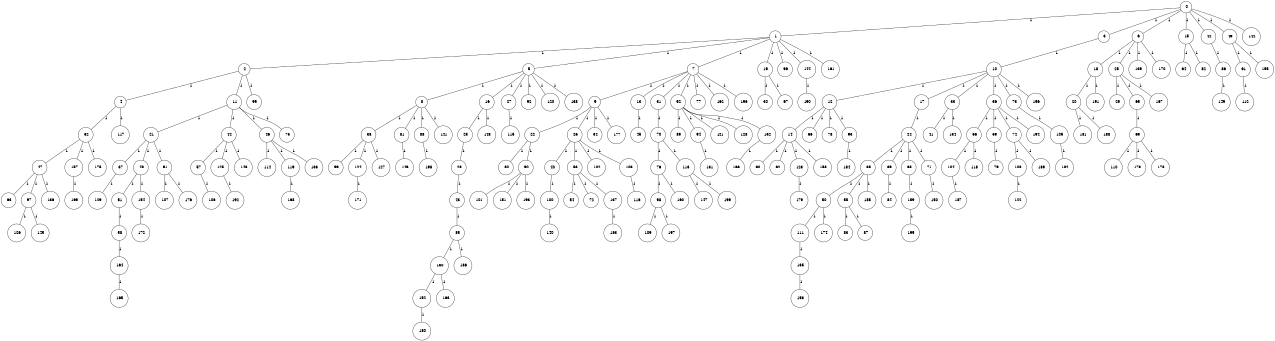 graph G {
size="8.5,11;"
ratio = "expand;"
fixedsize="true;"
overlap="scale;"
node[shape=circle,width=.12,hight=.12,fontsize=12]
edge[fontsize=12]

0[label=" 0" color=black, pos="1.525477,2.4725886!"];
1[label=" 1" color=black, pos="2.0490294,0.016696818!"];
2[label=" 2" color=black, pos="0.98001791,2.6469312!"];
3[label=" 3" color=black, pos="1.3293666,2.0029185!"];
4[label=" 4" color=black, pos="2.845968,0.1120617!"];
5[label=" 5" color=black, pos="2.2258589,2.5405728!"];
6[label=" 6" color=black, pos="2.6156936,0.083657552!"];
7[label=" 7" color=black, pos="0.41558462,2.2428582!"];
8[label=" 8" color=black, pos="1.2831596,1.399208!"];
9[label=" 9" color=black, pos="0.66347539,2.7687583!"];
10[label=" 10" color=black, pos="0.27752402,1.5291274!"];
11[label=" 11" color=black, pos="2.9098665,2.6487819!"];
12[label=" 12" color=black, pos="2.5448791,0.25231382!"];
13[label=" 13" color=black, pos="2.614073,2.1153422!"];
14[label=" 14" color=black, pos="1.8171613,2.4631398!"];
15[label=" 15" color=black, pos="2.9952031,1.1738075!"];
16[label=" 16" color=black, pos="2.4214447,0.61055175!"];
17[label=" 17" color=black, pos="2.9889203,1.7284134!"];
18[label=" 18" color=black, pos="0.79499952,2.8733349!"];
19[label=" 19" color=black, pos="1.7895867,2.4607005!"];
20[label=" 20" color=black, pos="0.28296039,1.1052038!"];
21[label=" 21" color=black, pos="1.5059009,2.1268!"];
22[label=" 22" color=black, pos="0.41954568,1.5558082!"];
23[label=" 23" color=black, pos="2.2959377,2.6931114!"];
24[label=" 24" color=black, pos="0.30263119,0.80230249!"];
25[label=" 25" color=black, pos="1.6829732,2.5579957!"];
26[label=" 26" color=black, pos="2.7882567,2.1828387!"];
27[label=" 27" color=black, pos="0.95344736,2.9123091!"];
28[label=" 28" color=black, pos="1.3565535,2.1334411!"];
29[label=" 29" color=black, pos="0.23805877,2.1855167!"];
30[label=" 30" color=black, pos="1.8501808,0.072353181!"];
31[label=" 31" color=black, pos="1.4709406,1.8635009!"];
32[label=" 32" color=black, pos="0.069127769,1.0651233!"];
33[label=" 33" color=black, pos="0.19651929,1.2300737!"];
34[label=" 34" color=black, pos="1.0544496,1.5626193!"];
35[label=" 35" color=black, pos="1.0564517,1.2443047!"];
36[label=" 36" color=black, pos="0.49244122,2.2754597!"];
37[label=" 37" color=black, pos="0.63798694,2.3881044!"];
38[label=" 38" color=black, pos="0.20230134,1.6342863!"];
39[label=" 39" color=black, pos="0.22592222,1.4468138!"];
40[label=" 40" color=black, pos="2.1635906,1.047151!"];
41[label=" 41" color=black, pos="2.1350561,1.3448858!"];
42[label=" 42" color=black, pos="1.6901371,0.1974026!"];
43[label=" 43" color=black, pos="1.3824335,0.15959396!"];
44[label=" 44" color=black, pos="0.81945312,2.6053747!"];
45[label=" 45" color=black, pos="2.89603,1.9456078!"];
46[label=" 46" color=black, pos="2.4539368,0.77157335!"];
47[label=" 47" color=black, pos="1.0776813,2.974909!"];
48[label=" 48" color=black, pos="0.73032423,2.6013818!"];
49[label=" 49" color=black, pos="0.29928468,0.054885974!"];
50[label=" 50" color=black, pos="1.8537728,1.7360106!"];
51[label=" 51" color=black, pos="0.69399586,1.1110811!"];
52[label=" 52" color=black, pos="0.33065814,2.970889!"];
53[label=" 53" color=black, pos="1.709935,0.32501956!"];
54[label=" 54" color=black, pos="2.496391,2.8437309!"];
55[label=" 55" color=black, pos="0.31498007,2.8153443!"];
56[label=" 56" color=black, pos="2.8406999,1.9106846!"];
57[label=" 57" color=black, pos="0.36299372,0.12940639!"];
58[label=" 58" color=black, pos="0.21785916,2.4529729!"];
59[label=" 59" color=black, pos="2.7610215,0.425304!"];
60[label=" 60" color=black, pos="0.28050983,1.3183678!"];
61[label=" 61" color=black, pos="1.3126899,1.1543167!"];
62[label=" 62" color=black, pos="0.73998027,1.3831532!"];
63[label=" 63" color=black, pos="0.81668752,0.10026464!"];
64[label=" 64" color=black, pos="0.61522355,2.797372!"];
65[label=" 65" color=black, pos="1.9765198,1.1949838!"];
66[label=" 66" color=black, pos="2.7921954,2.106234!"];
67[label=" 67" color=black, pos="2.2120107,0.64489644!"];
68[label=" 68" color=black, pos="0.92773105,0.48296538!"];
69[label=" 69" color=black, pos="2.6066516,0.049501839!"];
70[label=" 70" color=black, pos="0.63532971,2.4015922!"];
71[label=" 71" color=black, pos="2.6311525,0.10940468!"];
72[label=" 72" color=black, pos="0.51280608,1.2245934!"];
73[label=" 73" color=black, pos="1.8335551,0.68370493!"];
74[label=" 74" color=black, pos="0.067533867,1.1789674!"];
75[label=" 75" color=black, pos="1.321477,2.7720651!"];
76[label=" 76" color=black, pos="1.787128,2.489629!"];
77[label=" 77" color=black, pos="2.8923125,1.7404115!"];
78[label=" 78" color=black, pos="1.9717859,1.9796595!"];
79[label=" 79" color=black, pos="0.64386046,2.8493145!"];
80[label=" 80" color=black, pos="0.99584088,0.64599245!"];
81[label=" 81" color=black, pos="1.4934851,2.4551465!"];
82[label=" 82" color=black, pos="0.11963633,0.84056349!"];
83[label=" 83" color=black, pos="2.4579777,2.6903213!"];
84[label=" 84" color=black, pos="0.86765897,2.6388853!"];
85[label=" 85" color=black, pos="1.7190811,2.2876138!"];
86[label=" 86" color=black, pos="1.5213004,1.2938055!"];
87[label=" 87" color=black, pos="1.3563374,2.3218274!"];
88[label=" 88" color=black, pos="1.2170279,2.1815743!"];
89[label=" 89" color=black, pos="2.2975172,2.2715319!"];
90[label=" 90" color=black, pos="1.2708347,2.8582669!"];
91[label=" 91" color=black, pos="0.72472392,2.9739181!"];
92[label=" 92" color=black, pos="0.72853855,0.35235439!"];
93[label=" 93" color=black, pos="2.9921002,2.1384867!"];
94[label=" 94" color=black, pos="2.9072414,2.6785615!"];
95[label=" 95" color=black, pos="2.5754121,1.6157571!"];
96[label=" 96" color=black, pos="1.9682087,1.502953!"];
97[label=" 97" color=black, pos="1.4340522,2.6828795!"];
98[label=" 98" color=black, pos="1.8865802,0.43369933!"];
99[label=" 99" color=black, pos="2.0897346,0.20368704!"];
100[label=" 100" color=black, pos="1.0204209,0.26589285!"];
101[label=" 101" color=black, pos="0.19600958,2.5259217!"];
102[label=" 102" color=black, pos="1.8366717,1.3668298!"];
103[label=" 103" color=black, pos="2.2048721,1.2045239!"];
104[label=" 104" color=black, pos="2.7799182,1.4388068!"];
105[label=" 105" color=black, pos="0.48196168,1.9188573!"];
106[label=" 106" color=black, pos="2.6628327,2.9798461!"];
107[label=" 107" color=black, pos="0.76017409,2.5708404!"];
108[label=" 108" color=black, pos="2.7395745,2.7931161!"];
109[label=" 109" color=black, pos="0.24111284,1.0388351!"];
110[label=" 110" color=black, pos="0.52352101,1.4898684!"];
111[label=" 111" color=black, pos="2.3882517,0.90147389!"];
112[label=" 112" color=black, pos="2.4018691,0.38214025!"];
113[label=" 113" color=black, pos="0.46196692,0.25237266!"];
114[label=" 114" color=black, pos="2.6535542,2.8773669!"];
115[label=" 115" color=black, pos="0.41575184,2.1943233!"];
116[label=" 116" color=black, pos="2.2849406,1.0909105!"];
117[label=" 117" color=black, pos="2.3064772,2.603838!"];
118[label=" 118" color=black, pos="2.5354104,0.55839127!"];
119[label=" 119" color=black, pos="2.7880986,2.091832!"];
120[label=" 120" color=black, pos="2.8001458,0.073798426!"];
121[label=" 121" color=black, pos="0.77496978,0.3869123!"];
122[label=" 122" color=black, pos="0.55838981,2.8422522!"];
123[label=" 123" color=black, pos="0.71248645,1.129468!"];
124[label=" 124" color=black, pos="1.0240149,1.5234804!"];
125[label=" 125" color=black, pos="1.3501241,0.16049021!"];
126[label=" 126" color=black, pos="1.2210248,1.8091967!"];
127[label=" 127" color=black, pos="2.1787466,0.19909104!"];
128[label=" 128" color=black, pos="1.3750009,0.24100516!"];
129[label=" 129" color=black, pos="1.5990606,2.5784946!"];
130[label=" 130" color=black, pos="1.8921966,0.13159202!"];
131[label=" 131" color=black, pos="1.4573224,2.6021101!"];
132[label=" 132" color=black, pos="1.4814386,0.81182927!"];
133[label=" 133" color=black, pos="2.2529089,1.7170972!"];
134[label=" 134" color=black, pos="0.69120096,0.48305703!"];
135[label=" 135" color=black, pos="2.4273226,0.84884004!"];
136[label=" 136" color=black, pos="1.9550376,1.9522941!"];
137[label=" 137" color=black, pos="2.7177627,2.7115485!"];
138[label=" 138" color=black, pos="0.95153554,0.21464235!"];
139[label=" 139" color=black, pos="2.1042005,2.8901952!"];
140[label=" 140" color=black, pos="1.942343,2.4172018!"];
141[label=" 141" color=black, pos="0.6743439,1.6691855!"];
142[label=" 142" color=black, pos="0.66059295,2.2354924!"];
143[label=" 143" color=black, pos="1.8343907,1.8902389!"];
144[label=" 144" color=black, pos="1.1741777,2.3435263!"];
145[label=" 145" color=black, pos="2.3733217,0.50189963!"];
146[label=" 146" color=black, pos="2.8982153,2.7337151!"];
147[label=" 147" color=black, pos="1.5332944,1.5880549!"];
148[label=" 148" color=black, pos="1.3259347,0.67088926!"];
149[label=" 149" color=black, pos="1.1395558,2.3658234!"];
150[label=" 150" color=black, pos="0.49231738,2.8880642!"];
151[label=" 151" color=black, pos="2.6856484,1.1161362!"];
152[label=" 152" color=black, pos="2.6208361,0.75176641!"];
153[label=" 153" color=black, pos="1.5147374,1.319015!"];
154[label=" 154" color=black, pos="0.97020803,0.41536845!"];
155[label=" 155" color=black, pos="0.67664038,0.97913984!"];
156[label=" 156" color=black, pos="0.0086800912,0.0028536622!"];
157[label=" 157" color=black, pos="1.9901039,1.9483845!"];
158[label=" 158" color=black, pos="2.969993,1.8091293!"];
159[label=" 159" color=black, pos="2.6147519,2.5154674!"];
160[label=" 160" color=black, pos="2.3849281,0.22974572!"];
161[label=" 161" color=black, pos="2.5208999,1.3126181!"];
162[label=" 162" color=black, pos="2.6014908,2.9946104!"];
163[label=" 163" color=black, pos="1.73141,1.2807062!"];
164[label=" 164" color=black, pos="0.62377934,0.88832589!"];
165[label=" 165" color=black, pos="2.652237,1.0963045!"];
166[label=" 166" color=black, pos="0.67315918,0.2778714!"];
167[label=" 167" color=black, pos="0.83069945,0.52349899!"];
168[label=" 168" color=black, pos="0.060572708,0.11529309!"];
169[label=" 169" color=black, pos="0.30200541,0.072580553!"];
170[label=" 170" color=black, pos="2.1558978,0.18162738!"];
171[label=" 171" color=black, pos="0.040941189,1.6273978!"];
172[label=" 172" color=black, pos="2.7458935,1.2786038!"];
173[label=" 173" color=black, pos="2.3524341,0.020360555!"];
174[label=" 174" color=black, pos="1.2803422,1.3135044!"];
175[label=" 175" color=black, pos="0.091570805,0.32666922!"];
176[label=" 176" color=black, pos="2.5902481,2.7336161!"];
177[label=" 177" color=black, pos="0.86987353,0.79574967!"];
178[label=" 178" color=black, pos="1.8733876,0.91307909!"];
179[label=" 179" color=black, pos="2.4397107,1.5790493!"];
180[label=" 180" color=black, pos="2.0562006,2.5837347!"];
181[label=" 181" color=black, pos="0.23256143,2.434228!"];
182[label=" 182" color=black, pos="2.9023272,0.62394523!"];
183[label=" 183" color=black, pos="1.5847357,1.1460416!"];
184[label=" 184" color=black, pos="2.3925768,1.0672373!"];
185[label=" 185" color=black, pos="2.6858544,0.28822162!"];
186[label=" 186" color=black, pos="1.840364,1.4735708!"];
187[label=" 187" color=black, pos="2.7417776,2.4656788!"];
188[label=" 188" color=black, pos="0.91027329,2.2066129!"];
189[label=" 189" color=black, pos="1.6535088,2.6557383!"];
190[label=" 190" color=black, pos="0.38857329,0.54973413!"];
191[label=" 191" color=black, pos="2.230298,1.1482928!"];
192[label=" 192" color=black, pos="0.57543337,0.88532506!"];
193[label=" 193" color=black, pos="0.078516986,1.8205297!"];
194[label=" 194" color=black, pos="0.37484738,2.1989556!"];
195[label=" 195" color=black, pos="1.3467207,2.9146031!"];
196[label=" 196" color=black, pos="2.714048,0.39982873!"];
197[label=" 197" color=black, pos="2.7620569,0.92339292!"];
198[label=" 198" color=black, pos="1.3352506,2.1239392!"];
199[label=" 199" color=black, pos="0.16890274,1.1884234!"];
0--1[label="1"]
0--3[label="1"]
0--6[label="1"]
0--15[label="1"]
0--42[label="1"]
0--49[label="1"]
0--142[label="1"]
1--2[label="1"]
1--5[label="1"]
1--7[label="1"]
1--19[label="1"]
1--96[label="1"]
1--144[label="1"]
1--161[label="1"]
2--4[label="1"]
2--11[label="1"]
2--95[label="1"]
3--10[label="1"]
4--32[label="1"]
4--117[label="1"]
5--8[label="1"]
5--16[label="1"]
5--27[label="1"]
5--92[label="1"]
5--120[label="1"]
5--138[label="1"]
6--18[label="1"]
6--25[label="1"]
6--139[label="1"]
6--170[label="1"]
7--9[label="1"]
7--13[label="1"]
7--31[label="1"]
7--52[label="1"]
7--77[label="1"]
7--162[label="1"]
7--196[label="1"]
8--38[label="1"]
8--81[label="1"]
8--88[label="1"]
8--141[label="1"]
9--22[label="1"]
9--26[label="1"]
9--34[label="1"]
9--177[label="1"]
10--12[label="1"]
10--17[label="1"]
10--33[label="1"]
10--36[label="1"]
10--73[label="1"]
10--156[label="1"]
11--21[label="1"]
11--44[label="1"]
11--46[label="1"]
11--75[label="1"]
12--14[label="1"]
12--66[label="1"]
12--78[label="1"]
12--93[label="1"]
13--45[label="1"]
14--60[label="1"]
14--62[label="1"]
14--123[label="1"]
14--158[label="1"]
15--64[label="1"]
15--82[label="1"]
16--23[label="1"]
16--148[label="1"]
17--24[label="1"]
18--20[label="1"]
18--191[label="1"]
19--30[label="1"]
19--67[label="1"]
20--181[label="1"]
20--188[label="1"]
21--37[label="1"]
21--48[label="1"]
21--91[label="1"]
22--80[label="1"]
22--90[label="1"]
23--28[label="1"]
24--35[label="1"]
24--39[label="1"]
24--68[label="1"]
24--71[label="1"]
25--29[label="1"]
25--65[label="1"]
25--167[label="1"]
26--40[label="1"]
26--53[label="1"]
26--102[label="1"]
26--103[label="1"]
27--115[label="1"]
28--43[label="1"]
31--70[label="1"]
32--47[label="1"]
32--157[label="1"]
32--175[label="1"]
33--41[label="1"]
33--134[label="1"]
35--50[label="1"]
35--55[label="1"]
35--185[label="1"]
36--56[label="1"]
36--59[label="1"]
36--74[label="1"]
36--194[label="1"]
37--129[label="1"]
38--99[label="1"]
38--124[label="1"]
38--127[label="1"]
39--84[label="1"]
40--100[label="1"]
42--86[label="1"]
43--85[label="1"]
44--57[label="1"]
44--125[label="1"]
44--143[label="1"]
46--114[label="1"]
46--119[label="1"]
46--133[label="1"]
47--63[label="1"]
47--97[label="1"]
47--136[label="1"]
48--51[label="1"]
48--154[label="1"]
49--61[label="1"]
49--155[label="1"]
50--111[label="1"]
50--174[label="1"]
51--58[label="1"]
52--89[label="1"]
52--94[label="1"]
52--121[label="1"]
52--128[label="1"]
52--132[label="1"]
53--54[label="1"]
53--72[label="1"]
53--137[label="1"]
55--83[label="1"]
55--87[label="1"]
56--104[label="1"]
56--118[label="1"]
57--106[label="1"]
58--164[label="1"]
59--79[label="1"]
61--112[label="1"]
65--69[label="1"]
68--159[label="1"]
69--110[label="1"]
69--173[label="1"]
69--178[label="1"]
70--76[label="1"]
70--113[label="1"]
71--150[label="1"]
73--105[label="1"]
74--108[label="1"]
74--189[label="1"]
76--98[label="1"]
76--160[label="1"]
81--146[label="1"]
85--130[label="1"]
85--186[label="1"]
86--149[label="1"]
88--198[label="1"]
90--101[label="1"]
90--151[label="1"]
90--193[label="1"]
91--107[label="1"]
91--176[label="1"]
93--184[label="1"]
94--131[label="1"]
97--126[label="1"]
97--145[label="1"]
98--109[label="1"]
98--197[label="1"]
100--140[label="1"]
103--116[label="1"]
104--187[label="1"]
105--182[label="1"]
108--122[label="1"]
111--135[label="1"]
113--147[label="1"]
113--199[label="1"]
119--168[label="1"]
123--179[label="1"]
124--171[label="1"]
125--192[label="1"]
130--152[label="1"]
130--163[label="1"]
132--166[label="1"]
135--153[label="1"]
137--183[label="1"]
144--190[label="1"]
152--180[label="1"]
154--172[label="1"]
157--169[label="1"]
159--195[label="1"]
164--165[label="1"]

}
